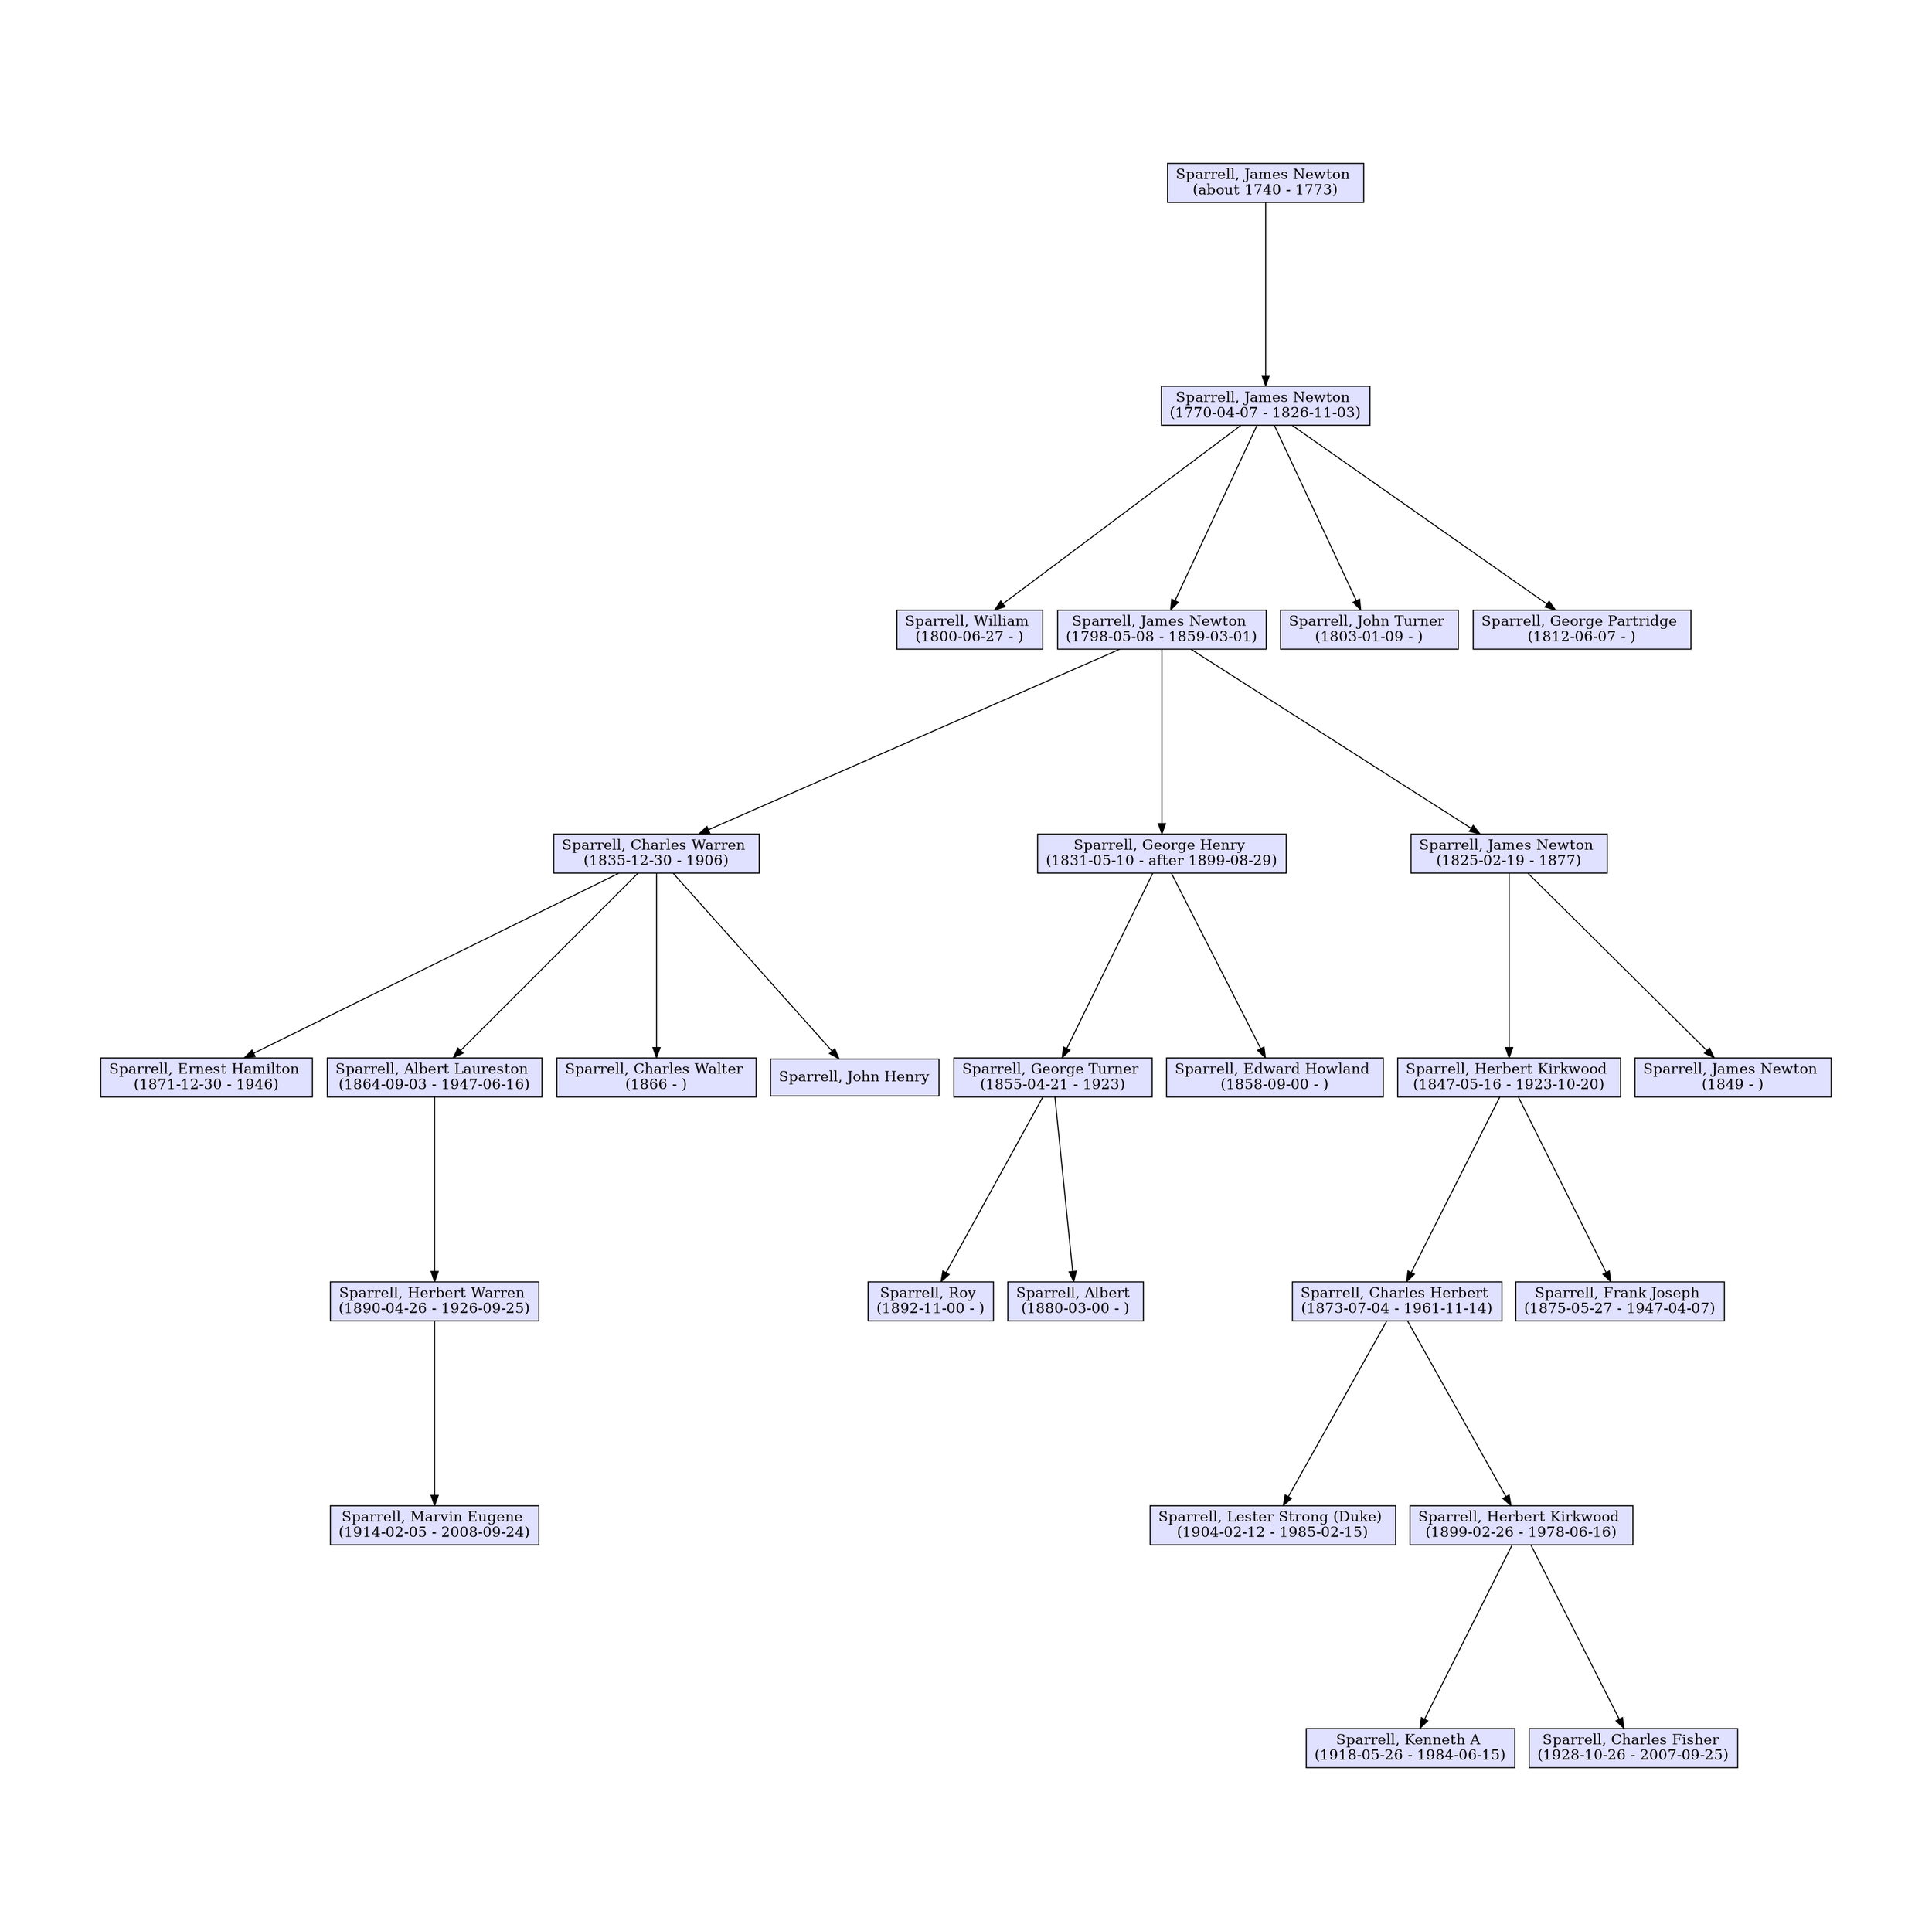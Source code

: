 digraph GRAMPS_graph
{
  bgcolor=white;
  center="true"; 
  charset="utf8";
  concentrate="false";
  dpi="75";
  graph [fontsize=14];
  margin="1.00,1.00"; 
  mclimit="99";
  nodesep="0.20";
  outputorder="edgesfirst";
#  page="100.00,100.00";
  pagedir="BL";
  rankdir="TB";
  ranksep="0.20";
  ratio="fill";
  searchsize="100";
  size="17.99,17.99"; 
  splines="true";

  edge [len=0.5 style=solid fontsize=14];
  node [style=filled fontsize=14];

# Number of people in database:    215
# Number of people of interest:    215
# Number of families in database:  72
# Number of families of interest:  72
# Additional people removed:       0
# Additional families removed:     0
# Initial list of people of interest:
# -> I953, James Newton Sparrell

  I975 [ shape="box" fillcolor="#e0e0ff" style="solid,filled" label="Sparrell, William \n(1800-06-27 - )" ];
  I1135 [ shape="box" fillcolor="#e0e0ff" style="solid,filled" label="Sparrell, Charles Warren \n(1835-12-30 - 1906)" ];
  I953 [ shape="box" fillcolor="#e0e0ff" style="solid,filled" label="Sparrell, James Newton \n(about 1740 - 1773)" ];
  I1976 [ shape="box" fillcolor="#e0e0ff" style="solid,filled" label="Sparrell, Roy \n(1892-11-00 - )" ];
  I764 [ shape="box" fillcolor="#e0e0ff" style="solid,filled" label="Sparrell, James Newton \n(1798-05-08 - 1859-03-01)" ];
  I282 [ shape="box" fillcolor="#e0e0ff" style="solid,filled" label="Sparrell, Lester Strong (Duke) \n(1904-02-12 - 1985-02-15)" ];
  I2061 [ shape="box" fillcolor="#e0e0ff" style="solid,filled" label="Sparrell, Marvin Eugene \n(1914-02-05 - 2008-09-24)" ];
  I1339 [ shape="box" fillcolor="#e0e0ff" style="solid,filled" label="Sparrell, Charles Herbert \n(1873-07-04 - 1961-11-14)" ];
  I1985 [ shape="box" fillcolor="#e0e0ff" style="solid,filled" label="Sparrell, Kenneth A \n(1918-05-26 - 1984-06-15)" ];
  I1144 [ shape="box" fillcolor="#e0e0ff" style="solid,filled" label="Sparrell, John Turner \n(1803-01-09 - )" ];
  I1974 [ shape="box" fillcolor="#e0e0ff" style="solid,filled" label="Sparrell, Albert \n(1880-03-00 - )" ];
  I1393 [ shape="box" fillcolor="#e0e0ff" style="solid,filled" label="Sparrell, Ernest Hamilton \n(1871-12-30 - 1946)" ];
  I1140 [ shape="box" fillcolor="#e0e0ff" style="solid,filled" label="Sparrell, George Henry \n(1831-05-10 - after 1899-08-29)" ];
  I1971 [ shape="box" fillcolor="#e0e0ff" style="solid,filled" label="Sparrell, George Turner \n(1855-04-21 - 1923)" ];
  I897 [ shape="box" fillcolor="#e0e0ff" style="solid,filled" label="Sparrell, Herbert Kirkwood \n(1899-02-26 - 1978-06-16)" ];
  I720 [ shape="box" fillcolor="#e0e0ff" style="solid,filled" label="Sparrell, James Newton \n(1825-02-19 - 1877)" ];
  I1391 [ shape="box" fillcolor="#e0e0ff" style="solid,filled" label="Sparrell, Albert Laureston \n(1864-09-03 - 1947-06-16)" ];
  I664 [ shape="box" fillcolor="#e0e0ff" style="solid,filled" label="Sparrell, Herbert Kirkwood \n(1847-05-16 - 1923-10-20)" ];
  I1392 [ shape="box" fillcolor="#e0e0ff" style="solid,filled" label="Sparrell, Charles Walter \n(1866 - )" ];
  I1990 [ shape="box" fillcolor="#e0e0ff" style="solid,filled" label="Sparrell, George Partridge \n(1812-06-07 - )" ];
  I687 [ shape="box" fillcolor="#e0e0ff" style="solid,filled" label="Sparrell, Frank Joseph \n(1875-05-27 - 1947-04-07)" ];
  I190 [ shape="box" fillcolor="#e0e0ff" style="solid,filled" label="Sparrell, Charles Fisher \n(1928-10-26 - 2007-09-25)" ];
  I942 [ shape="box" fillcolor="#e0e0ff" style="solid,filled" label="Sparrell, James Newton \n(1770-04-07 - 1826-11-03)" ];
  I1394 [ shape="box" fillcolor="#e0e0ff" style="solid,filled" label="Sparrell, John Henry" ];
  I742 [ shape="box" fillcolor="#e0e0ff" style="solid,filled" label="Sparrell, James Newton \n(1849 - )" ];
  I2059 [ shape="box" fillcolor="#e0e0ff" style="solid,filled" label="Sparrell, Herbert Warren \n(1890-04-26 - 1926-09-25)" ];
  I1969 [ shape="box" fillcolor="#e0e0ff" style="solid,filled" label="Sparrell, Edward Howland \n(1858-09-00 - )" ];

  I942 -> I764; // child:  James Newton Sparrell
  I942 -> I975; // child:  William Sparrell
  I942 -> I1144; // child:  John Turner Sparrell
  I942 -> I1990; // child:  George Partridge Sparrell

  I897 -> I1985; // child:  Kenneth A Sparrell


  I1140 -> I1969; // child:  Edward Howland Sparrell
  I1140 -> I1971; // child:  George Turner Sparrell

  I1339 -> I897; // child:  Herbert Kirkwood Sparrell
  I1339 -> I282; // child:  Lester Strong (Duke) Sparrell

  I953 -> I942; // child:  James Newton Sparrell


  I1971 -> I1974; // child:  Albert Sparrell
  I1971 -> I1976; // child:  Roy Sparrell


  I1135 -> I1391; // child:  Albert Laureston Sparrell
  I1135 -> I1392; // child:  Charles Walter Sparrell
  I1135 -> I1393; // child:  Ernest Hamilton Sparrell
  I1135 -> I1394; // child:  John Henry Sparrell

  I720 -> I664; // child:  Herbert Kirkwood Sparrell
  I720 -> I742; // child:  James Newton Sparrell


  I897 -> I190; // child:  Charles Fisher Sparrell

  I2059 -> I2061; // child:  Marvin Eugene Sparrell

  I764 -> I720; // child:  James Newton Sparrell
  I764 -> I1140; // child:  George Henry Sparrell
  I764 -> I1135; // child:  Charles Warren Sparrell

  I1391 -> I2059; // child:  Herbert Warren Sparrell

  I664 -> I1339; // child:  Charles Herbert Sparrell
  I664 -> I687; // child:  Frank Joseph Sparrell


}

